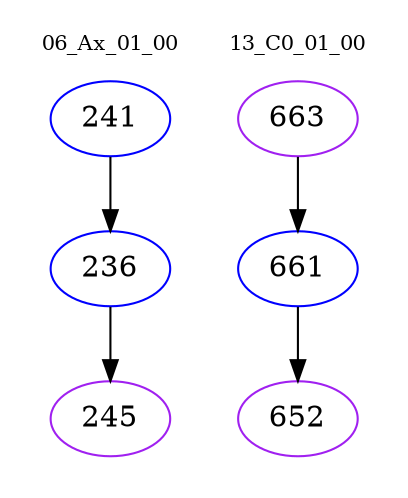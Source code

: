 digraph{
subgraph cluster_0 {
color = white
label = "06_Ax_01_00";
fontsize=10;
T0_241 [label="241", color="blue"]
T0_241 -> T0_236 [color="black"]
T0_236 [label="236", color="blue"]
T0_236 -> T0_245 [color="black"]
T0_245 [label="245", color="purple"]
}
subgraph cluster_1 {
color = white
label = "13_C0_01_00";
fontsize=10;
T1_663 [label="663", color="purple"]
T1_663 -> T1_661 [color="black"]
T1_661 [label="661", color="blue"]
T1_661 -> T1_652 [color="black"]
T1_652 [label="652", color="purple"]
}
}
